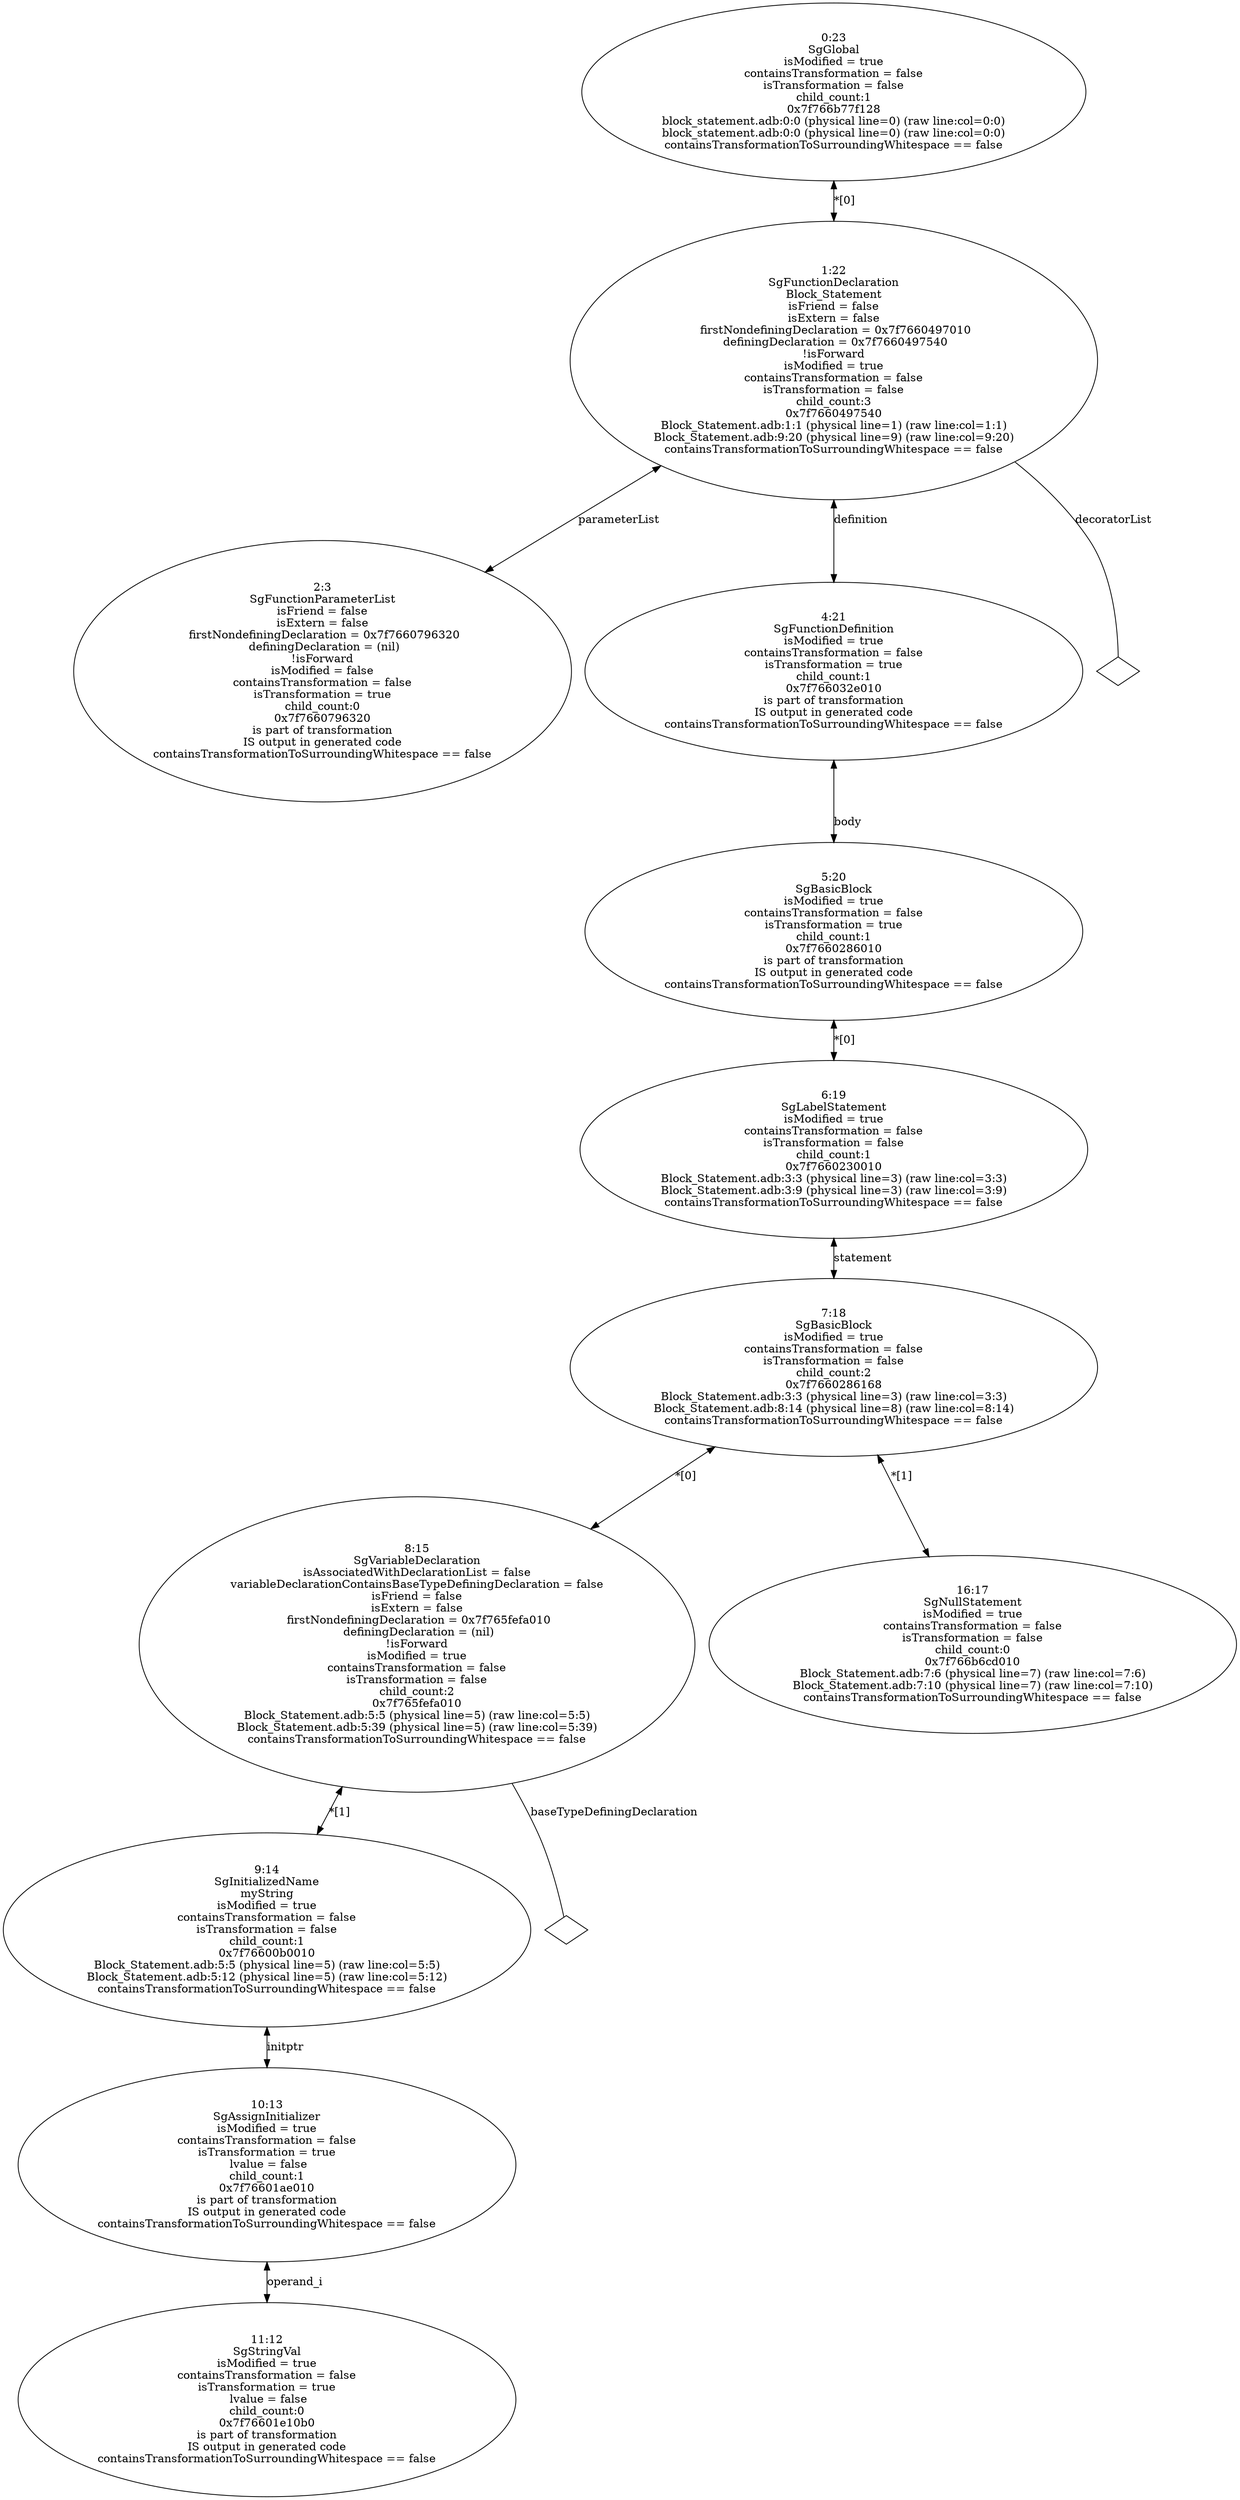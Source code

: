 digraph "G./block_statement_rose.dot" {
"0x7f7660796320"[label="2:3\nSgFunctionParameterList\n isFriend = false \n isExtern = false \n firstNondefiningDeclaration = 0x7f7660796320\n definingDeclaration = (nil)\n!isForward\nisModified = false\ncontainsTransformation = false\nisTransformation = true\nchild_count:0\n0x7f7660796320\nis part of transformation\nIS output in generated code\ncontainsTransformationToSurroundingWhitespace == false\n" ];
"0x7f76601e10b0"[label="11:12\nSgStringVal\nisModified = true\ncontainsTransformation = false\nisTransformation = true\n lvalue = false\nchild_count:0\n0x7f76601e10b0\nis part of transformation\nIS output in generated code\ncontainsTransformationToSurroundingWhitespace == false\n" ];
"0x7f76601ae010"[label="10:13\nSgAssignInitializer\nisModified = true\ncontainsTransformation = false\nisTransformation = true\n lvalue = false\nchild_count:1\n0x7f76601ae010\nis part of transformation\nIS output in generated code\ncontainsTransformationToSurroundingWhitespace == false\n" ];
"0x7f76601ae010" -> "0x7f76601e10b0"[label="operand_i" dir=both ];
"0x7f76600b0010"[label="9:14\nSgInitializedName\nmyString\nisModified = true\ncontainsTransformation = false\nisTransformation = false\nchild_count:1\n0x7f76600b0010\nBlock_Statement.adb:5:5 (physical line=5) (raw line:col=5:5)\nBlock_Statement.adb:5:12 (physical line=5) (raw line:col=5:12)\ncontainsTransformationToSurroundingWhitespace == false\n" ];
"0x7f76600b0010" -> "0x7f76601ae010"[label="initptr" dir=both ];
"0x7f765fefa010"[label="8:15\nSgVariableDeclaration\n isAssociatedWithDeclarationList = false \n variableDeclarationContainsBaseTypeDefiningDeclaration = false \n isFriend = false \n isExtern = false \n firstNondefiningDeclaration = 0x7f765fefa010\n definingDeclaration = (nil)\n!isForward\nisModified = true\ncontainsTransformation = false\nisTransformation = false\nchild_count:2\n0x7f765fefa010\nBlock_Statement.adb:5:5 (physical line=5) (raw line:col=5:5)\nBlock_Statement.adb:5:39 (physical line=5) (raw line:col=5:39)\ncontainsTransformationToSurroundingWhitespace == false\n" ];
"0x7f765fefa010" -> "0x7f765fefa010__baseTypeDefiningDeclaration__null"[label="baseTypeDefiningDeclaration" dir=none ];
"0x7f765fefa010__baseTypeDefiningDeclaration__null"[label="" shape=diamond ];
"0x7f765fefa010" -> "0x7f76600b0010"[label="*[1]" dir=both ];
"0x7f766b6cd010"[label="16:17\nSgNullStatement\nisModified = true\ncontainsTransformation = false\nisTransformation = false\nchild_count:0\n0x7f766b6cd010\nBlock_Statement.adb:7:6 (physical line=7) (raw line:col=7:6)\nBlock_Statement.adb:7:10 (physical line=7) (raw line:col=7:10)\ncontainsTransformationToSurroundingWhitespace == false\n" ];
"0x7f7660286168"[label="7:18\nSgBasicBlock\nisModified = true\ncontainsTransformation = false\nisTransformation = false\nchild_count:2\n0x7f7660286168\nBlock_Statement.adb:3:3 (physical line=3) (raw line:col=3:3)\nBlock_Statement.adb:8:14 (physical line=8) (raw line:col=8:14)\ncontainsTransformationToSurroundingWhitespace == false\n" ];
"0x7f7660286168" -> "0x7f765fefa010"[label="*[0]" dir=both ];
"0x7f7660286168" -> "0x7f766b6cd010"[label="*[1]" dir=both ];
"0x7f7660230010"[label="6:19\nSgLabelStatement\nisModified = true\ncontainsTransformation = false\nisTransformation = false\nchild_count:1\n0x7f7660230010\nBlock_Statement.adb:3:3 (physical line=3) (raw line:col=3:3)\nBlock_Statement.adb:3:9 (physical line=3) (raw line:col=3:9)\ncontainsTransformationToSurroundingWhitespace == false\n" ];
"0x7f7660230010" -> "0x7f7660286168"[label="statement" dir=both ];
"0x7f7660286010"[label="5:20\nSgBasicBlock\nisModified = true\ncontainsTransformation = false\nisTransformation = true\nchild_count:1\n0x7f7660286010\nis part of transformation\nIS output in generated code\ncontainsTransformationToSurroundingWhitespace == false\n" ];
"0x7f7660286010" -> "0x7f7660230010"[label="*[0]" dir=both ];
"0x7f766032e010"[label="4:21\nSgFunctionDefinition\nisModified = true\ncontainsTransformation = false\nisTransformation = true\nchild_count:1\n0x7f766032e010\nis part of transformation\nIS output in generated code\ncontainsTransformationToSurroundingWhitespace == false\n" ];
"0x7f766032e010" -> "0x7f7660286010"[label="body" dir=both ];
"0x7f7660497540"[label="1:22\nSgFunctionDeclaration\nBlock_Statement\n isFriend = false \n isExtern = false \n firstNondefiningDeclaration = 0x7f7660497010\n definingDeclaration = 0x7f7660497540\n!isForward\nisModified = true\ncontainsTransformation = false\nisTransformation = false\nchild_count:3\n0x7f7660497540\nBlock_Statement.adb:1:1 (physical line=1) (raw line:col=1:1)\nBlock_Statement.adb:9:20 (physical line=9) (raw line:col=9:20)\ncontainsTransformationToSurroundingWhitespace == false\n" ];
"0x7f7660497540" -> "0x7f7660796320"[label="parameterList" dir=both ];
"0x7f7660497540" -> "0x7f7660497540__decoratorList__null"[label="decoratorList" dir=none ];
"0x7f7660497540__decoratorList__null"[label="" shape=diamond ];
"0x7f7660497540" -> "0x7f766032e010"[label="definition" dir=both ];
"0x7f766b77f128"[label="0:23\nSgGlobal\nisModified = true\ncontainsTransformation = false\nisTransformation = false\nchild_count:1\n0x7f766b77f128\nblock_statement.adb:0:0 (physical line=0) (raw line:col=0:0)\nblock_statement.adb:0:0 (physical line=0) (raw line:col=0:0)\ncontainsTransformationToSurroundingWhitespace == false\n" ];
"0x7f766b77f128" -> "0x7f7660497540"[label="*[0]" dir=both ];
}
